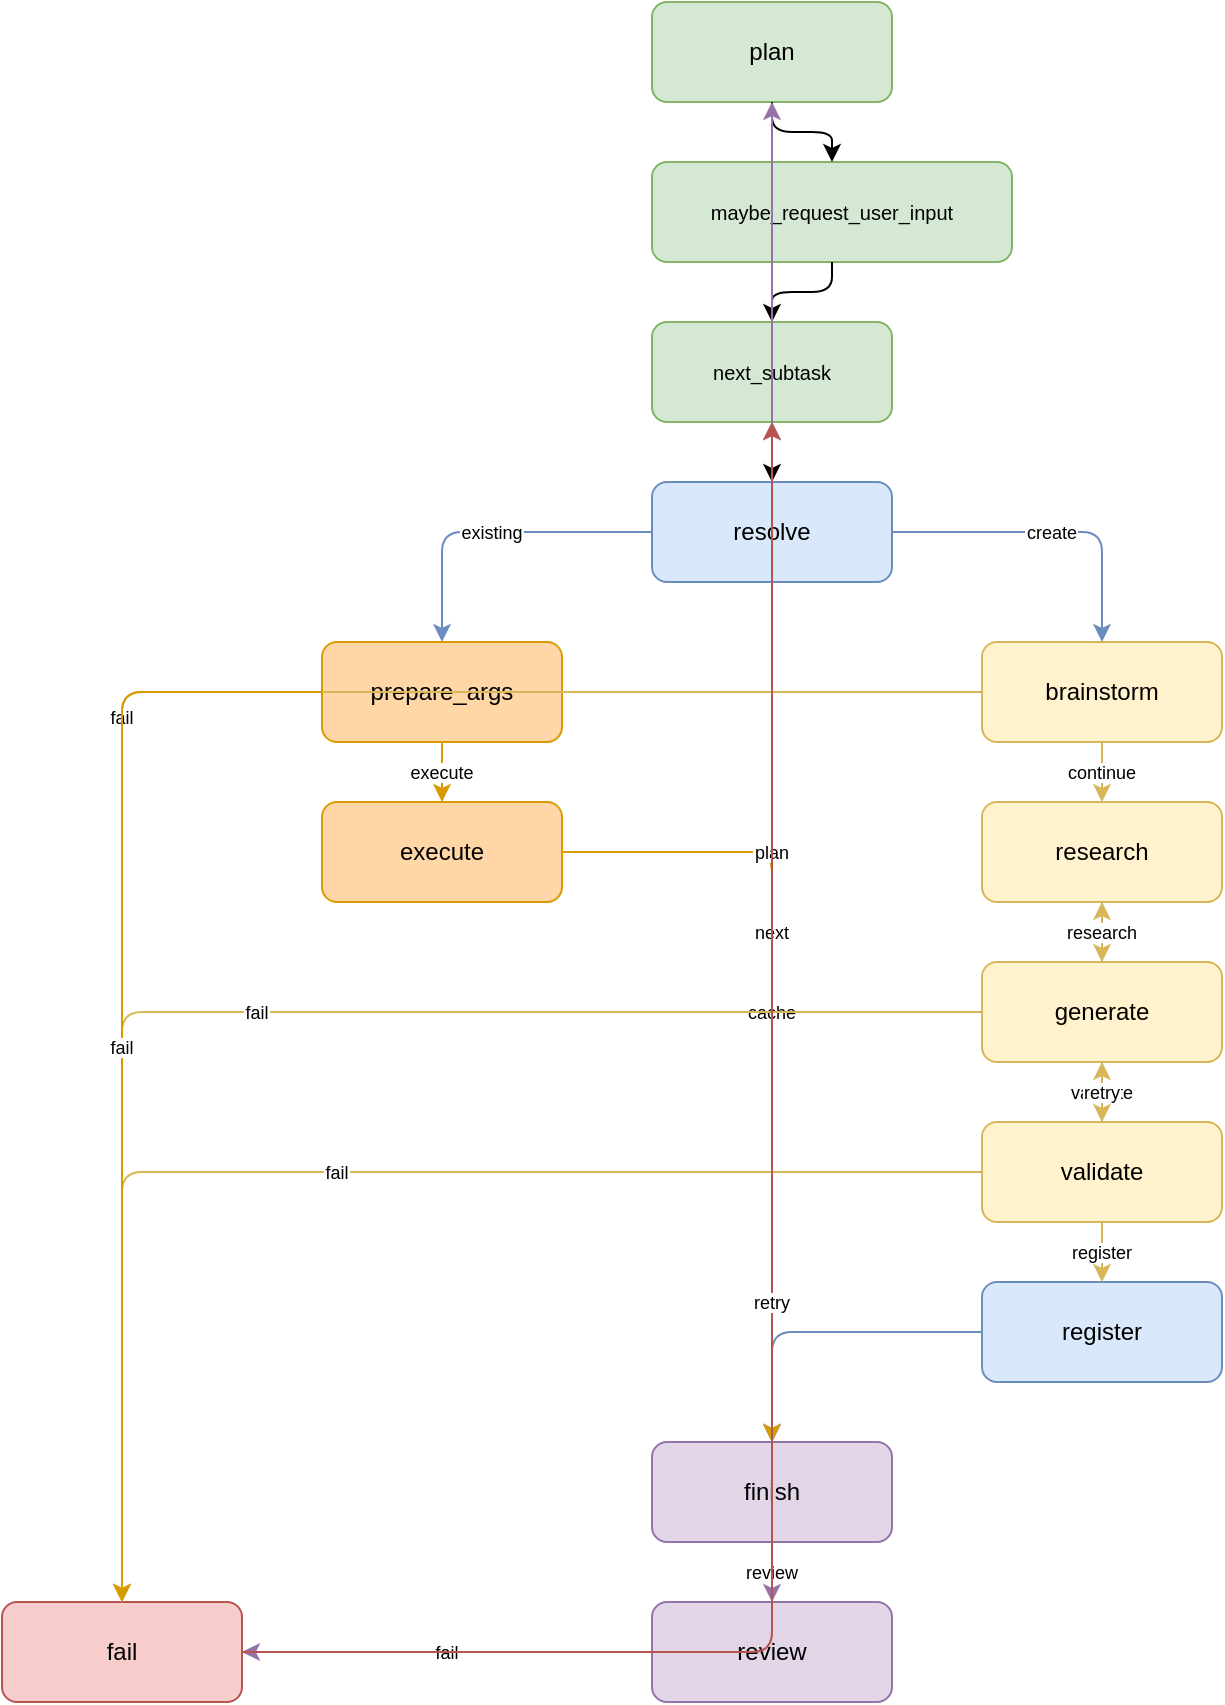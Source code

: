 <mxfile>
  <diagram name="Agent LangGraph" id="Agent-LangGraph">
    <mxGraphModel grid="1" gridSize="10" guides="1" tooltips="1" connect="1" arrows="1" fold="1" page="1" pageScale="1" pageWidth="850" pageHeight="1100" math="0" shadow="0">
      <root>
        <mxCell id="0" />
        <mxCell id="1" parent="0" />

        <!-- Vertical Main Flow -->
        <mxCell id="plan" value="plan" style="rounded=1;fillColor=#d5e8d4;strokeColor=#82b366;align=center;verticalAlign=middle;whiteSpace=wrap;" vertex="1" parent="1">
          <mxGeometry x="365" y="20" width="120" height="50" as="geometry" />
        </mxCell>
        <mxCell id="maybe" value="maybe_request_user_input" style="rounded=1;fillColor=#d5e8d4;strokeColor=#82b366;align=center;verticalAlign=middle;fontSize=10;whiteSpace=wrap;" vertex="1" parent="1">
          <mxGeometry x="365" y="100" width="180" height="50" as="geometry" />
        </mxCell>
        <mxCell id="next_subtask" value="next_subtask" style="rounded=1;fillColor=#d5e8d4;strokeColor=#82b366;align=center;verticalAlign=middle;fontSize=10;whiteSpace=wrap;" vertex="1" parent="1">
          <mxGeometry x="365" y="180" width="120" height="50" as="geometry" />
        </mxCell>
        <mxCell id="resolve" value="resolve" style="rounded=1;fillColor=#dae8fc;strokeColor=#6c8ebf;align=center;verticalAlign=middle;whiteSpace=wrap;" vertex="1" parent="1">
          <mxGeometry x="365" y="260" width="120" height="50" as="geometry" />
        </mxCell>

        <!-- Left Execution Branch -->
        <mxCell id="prepare_args" value="prepare_args" style="rounded=1;fillColor=#ffd7a7;strokeColor=#d79b00;align=center;verticalAlign=middle;whiteSpace=wrap;" vertex="1" parent="1">
          <mxGeometry x="200" y="340" width="120" height="50" as="geometry" />
        </mxCell>
        <mxCell id="execute" value="execute" style="rounded=1;fillColor=#ffd7a7;strokeColor=#d79b00;align=center;verticalAlign=middle;whiteSpace=wrap;" vertex="1" parent="1">
          <mxGeometry x="200" y="420" width="120" height="50" as="geometry" />
        </mxCell>

        <!-- Right Capability Branch -->
        <mxCell id="brainstorm" value="brainstorm" style="rounded=1;fillColor=#fff2cc;strokeColor=#d6b656;align=center;verticalAlign=middle;whiteSpace=wrap;" vertex="1" parent="1">
          <mxGeometry x="530" y="340" width="120" height="50" as="geometry" />
        </mxCell>
        <mxCell id="research" value="research" style="rounded=1;fillColor=#fff2cc;strokeColor=#d6b656;align=center;verticalAlign=middle;whiteSpace=wrap;" vertex="1" parent="1">
          <mxGeometry x="530" y="420" width="120" height="50" as="geometry" />
        </mxCell>
        <mxCell id="generate" value="generate" style="rounded=1;fillColor=#fff2cc;strokeColor=#d6b656;align=center;verticalAlign=middle;whiteSpace=wrap;" vertex="1" parent="1">
          <mxGeometry x="530" y="500" width="120" height="50" as="geometry" />
        </mxCell>
        <mxCell id="validate" value="validate" style="rounded=1;fillColor=#fff2cc;strokeColor=#d6b656;align=center;verticalAlign=middle;whiteSpace=wrap;" vertex="1" parent="1">
          <mxGeometry x="530" y="580" width="120" height="50" as="geometry" />
        </mxCell>
        <mxCell id="register" value="register" style="rounded=1;fillColor=#dae8fc;strokeColor=#6c8ebf;align=center;verticalAlign=middle;whiteSpace=wrap;" vertex="1" parent="1">
          <mxGeometry x="530" y="660" width="120" height="50" as="geometry" />
        </mxCell>

        <!-- Completion & Failure -->
        <mxCell id="finish" value="finish" style="rounded=1;fillColor=#e1d5e7;strokeColor=#9673a6;align=center;verticalAlign=middle;whiteSpace=wrap;" vertex="1" parent="1">
          <mxGeometry x="365" y="740" width="120" height="50" as="geometry" />
        </mxCell>
        <mxCell id="review" value="review" style="rounded=1;fillColor=#e1d5e7;strokeColor=#9673a6;align=center;verticalAlign=middle;whiteSpace=wrap;" vertex="1" parent="1">
          <mxGeometry x="365" y="820" width="120" height="50" as="geometry" />
        </mxCell>
        <mxCell id="fail" value="fail" style="rounded=1;fillColor=#f8cecc;strokeColor=#b85450;align=center;verticalAlign=middle;whiteSpace=wrap;" vertex="1" parent="1">
          <mxGeometry x="40" y="820" width="120" height="50" as="geometry" />
        </mxCell>

        <!-- Reuse existing edges unchanged -->
        <!-- Linear Edges -->
        <mxCell style="edgeStyle=orthogonalEdgeStyle;endArrow=classic;strokeColor=#000000;" edge="1" parent="1" source="plan" target="maybe">
          <mxGeometry relative="1" as="geometry" />
        </mxCell>
        <mxCell style="edgeStyle=orthogonalEdgeStyle;endArrow=classic;strokeColor=#000000;" edge="1" parent="1" source="maybe" target="next_subtask">
          <mxGeometry relative="1" as="geometry" />
        </mxCell>
        <mxCell style="edgeStyle=orthogonalEdgeStyle;endArrow=classic;strokeColor=#000000;" edge="1" parent="1" source="next_subtask" target="resolve">
          <mxGeometry relative="1" as="geometry" />
        </mxCell>

        <!-- Conditional edges preserve -> existing definitions same as before -->
        <!-- resolve conditionals -->
        <mxCell value="cache" style="edgeStyle=orthogonalEdgeStyle;endArrow=classic;strokeColor=#6c8ebf;fontSize=9;" edge="1" parent="1" source="resolve" target="finish">
          <mxGeometry relative="1" as="geometry" />
        </mxCell>
        <mxCell value="existing" style="edgeStyle=orthogonalEdgeStyle;endArrow=classic;strokeColor=#6c8ebf;fontSize=9;" edge="1" parent="1" source="resolve" target="prepare_args">
          <mxGeometry relative="1" as="geometry" />
        </mxCell>
        <mxCell value="create" style="edgeStyle=orthogonalEdgeStyle;endArrow=classic;strokeColor=#6c8ebf;fontSize=9;" edge="1" parent="1" source="resolve" target="brainstorm">
          <mxGeometry relative="1" as="geometry" />
        </mxCell>

        <!-- brainstorm conditionals -->
        <mxCell value="continue" style="edgeStyle=orthogonalEdgeStyle;endArrow=classic;strokeColor=#d6b656;fontSize=9;" edge="1" parent="1" source="brainstorm" target="research">
          <mxGeometry relative="1" as="geometry" />
        </mxCell>
        <mxCell value="fail" style="edgeStyle=orthogonalEdgeStyle;endArrow=classic;strokeColor=#d6b656;fontSize=9;" edge="1" parent="1" source="brainstorm" target="fail">
          <mxGeometry relative="1" as="geometry" />
        </mxCell>

        <!-- research -->
        <mxCell style="edgeStyle=orthogonalEdgeStyle;endArrow=classic;strokeColor=#d6b656;" edge="1" parent="1" source="research" target="generate">
          <mxGeometry relative="1" as="geometry" />
        </mxCell>

        <!-- generate conditionals -->
        <mxCell value="research" style="edgeStyle=orthogonalEdgeStyle;endArrow=classic;strokeColor=#d6b656;fontSize=9;" edge="1" parent="1" source="generate" target="research">
          <mxGeometry relative="1" as="geometry" />
        </mxCell>
        <mxCell value="validate" style="edgeStyle=orthogonalEdgeStyle;endArrow=classic;strokeColor=#d6b656;fontSize=9;" edge="1" parent="1" source="generate" target="validate">
          <mxGeometry relative="1" as="geometry" />
        </mxCell>
        <mxCell value="fail" style="edgeStyle=orthogonalEdgeStyle;endArrow=classic;strokeColor=#d6b656;fontSize=9;" edge="1" parent="1" source="generate" target="fail">
          <mxGeometry relative="1" as="geometry" />
        </mxCell>

        <!-- validate conditionals -->
        <mxCell value="register" style="edgeStyle=orthogonalEdgeStyle;endArrow=classic;strokeColor=#d6b656;fontSize=9;" edge="1" parent="1" source="validate" target="register">
          <mxGeometry relative="1" as="geometry" />
        </mxCell>
        <mxCell value="retry" style="edgeStyle=orthogonalEdgeStyle;endArrow=classic;strokeColor=#d6b656;fontSize=9;" edge="1" parent="1" source="validate" target="generate">
          <mxGeometry relative="1" as="geometry" />
        </mxCell>
        <mxCell value="fail" style="edgeStyle=orthogonalEdgeStyle;endArrow=classic;strokeColor=#d6b656;fontSize=9;" edge="1" parent="1" source="validate" target="fail">
          <mxGeometry relative="1" as="geometry" />
        </mxCell>

        <!-- register to finish -->
        <mxCell style="edgeStyle=orthogonalEdgeStyle;endArrow=classic;strokeColor=#6c8ebf;" edge="1" parent="1" source="register" target="finish">
          <mxGeometry relative="1" as="geometry" />
        </mxCell>

        <!-- prepare_args conditionals -->
        <mxCell value="execute" style="edgeStyle=orthogonalEdgeStyle;endArrow=classic;strokeColor=#d79b00;fontSize=9;" edge="1" parent="1" source="prepare_args" target="execute">
          <mxGeometry relative="1" as="geometry" />
        </mxCell>
        <mxCell value="fail" style="edgeStyle=orthogonalEdgeStyle;endArrow=classic;strokeColor=#d79b00;fontSize=9;" edge="1" parent="1" source="prepare_args" target="fail">
          <mxGeometry relative="1" as="geometry" />
        </mxCell>

        <!-- execute to finish -->
        <mxCell style="edgeStyle=orthogonalEdgeStyle;endArrow=classic;strokeColor=#d79b00;" edge="1" parent="1" source="execute" target="finish">
          <mxGeometry relative="1" as="geometry" />
        </mxCell>

        <!-- finish conditionals -->
        <mxCell value="next" style="edgeStyle=orthogonalEdgeStyle;endArrow=classic;strokeColor=#9673a6;fontSize=9;" edge="1" parent="1" source="finish" target="next_subtask">
          <mxGeometry relative="1" as="geometry" />
        </mxCell>
        <mxCell value="review" style="edgeStyle=orthogonalEdgeStyle;endArrow=classic;strokeColor=#9673a6;fontSize=9;" edge="1" parent="1" source="finish" target="review">
          <mxGeometry relative="1" as="geometry" />
        </mxCell>

        <!-- review conditionals -->
        <mxCell value="plan" style="edgeStyle=orthogonalEdgeStyle;endArrow=classic;strokeColor=#9673a6;fontSize=9;" edge="1" parent="1" source="review" target="plan">
          <mxGeometry relative="1" as="geometry" />
        </mxCell>
        <mxCell value="fail" style="edgeStyle=orthogonalEdgeStyle;endArrow=classic;strokeColor=#9673a6;fontSize=9;" edge="1" parent="1" source="review" target="fail">
          <mxGeometry relative="1" as="geometry" />
        </mxCell>

        <!-- fail conditionals -->
        <mxCell value="retry" style="edgeStyle=orthogonalEdgeStyle;endArrow=classic;strokeColor=#b85450;fontSize=9;" edge="1" parent="1" source="fail" target="next_subtask">
          <mxGeometry relative="1" as="geometry" />
        </mxCell>
      </root>
    </mxGraphModel>
  </diagram>
</mxfile>

